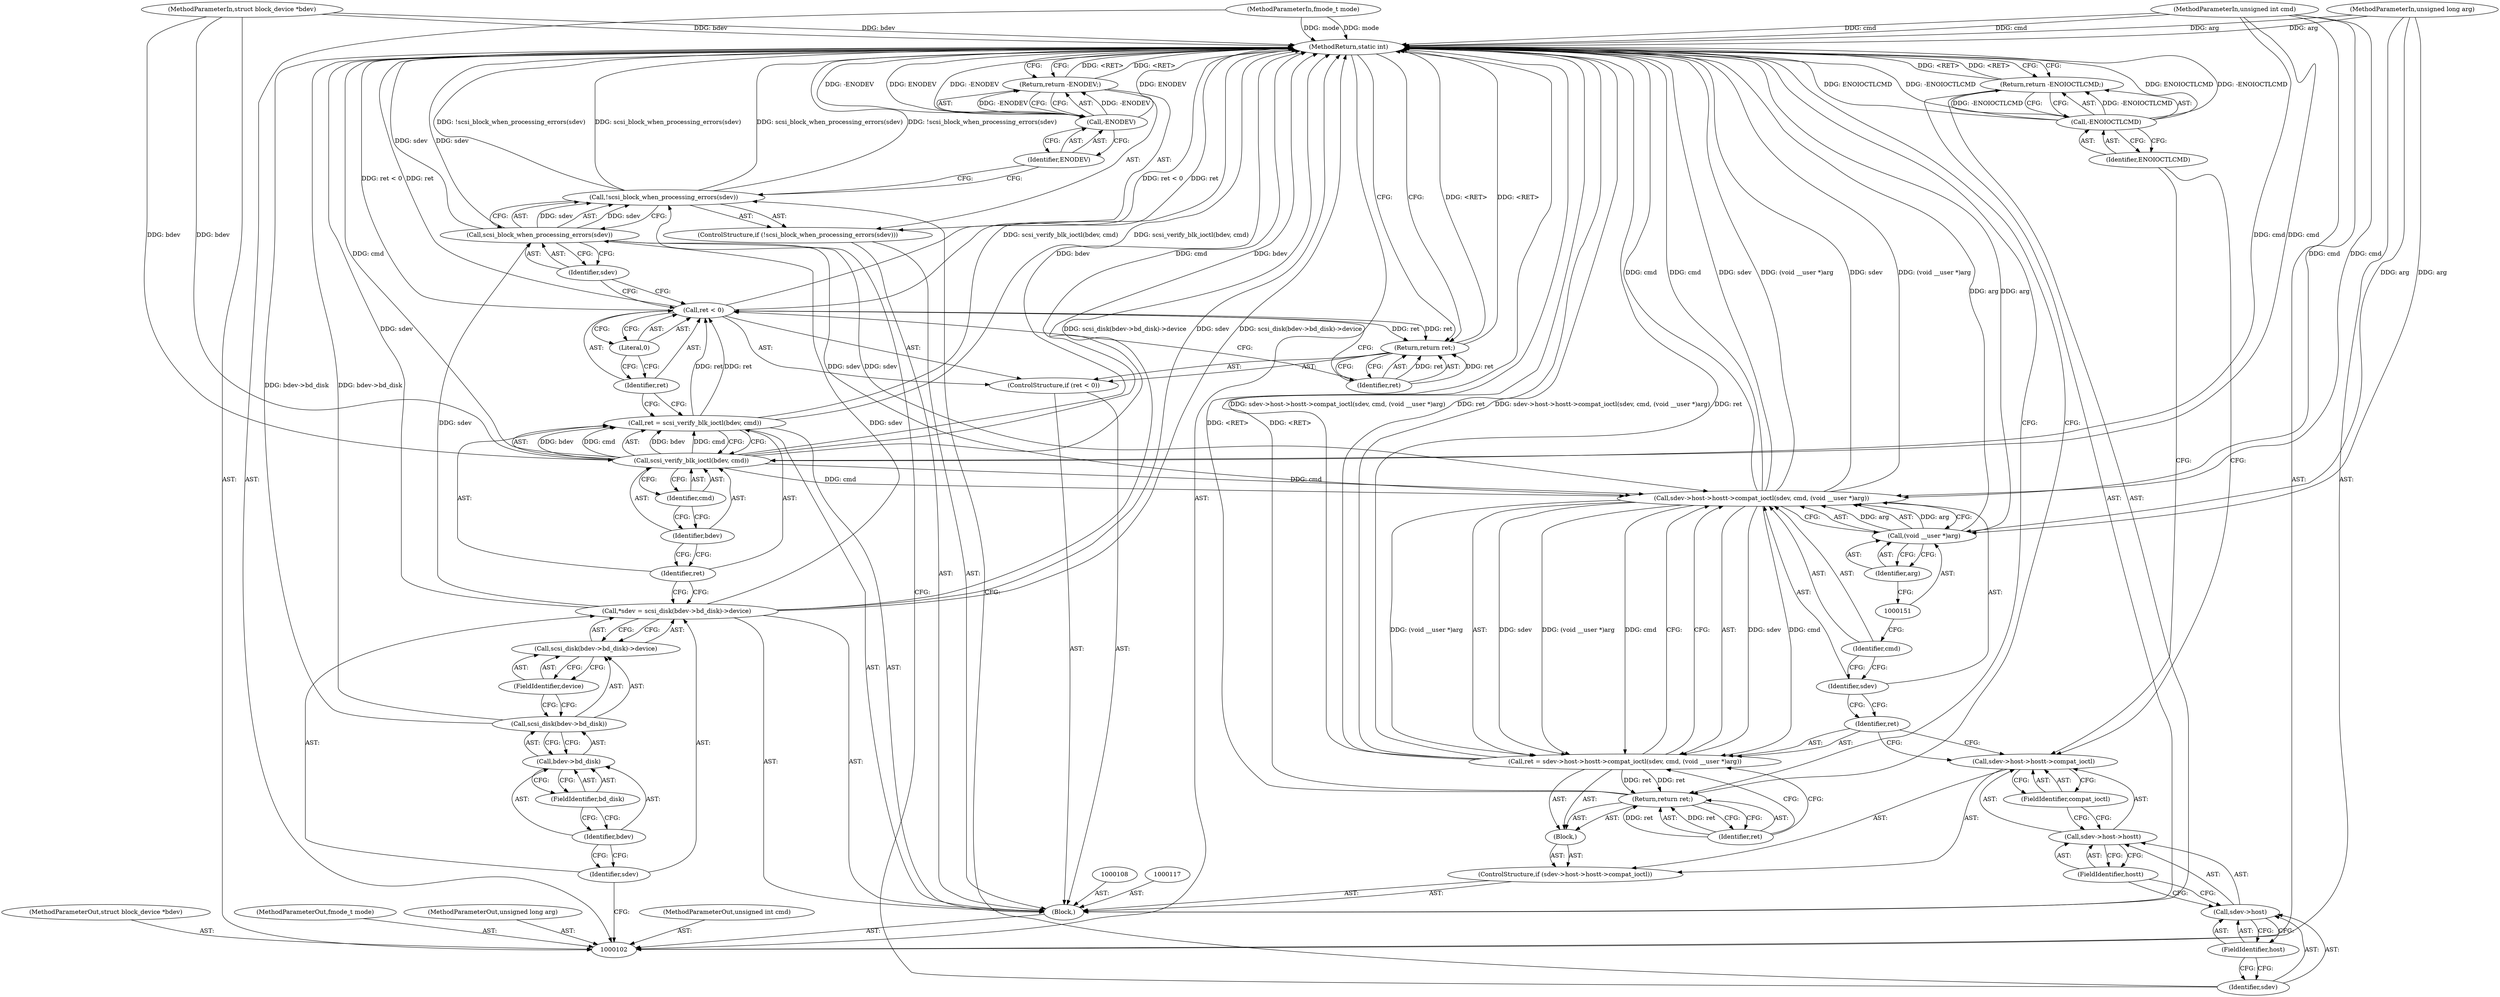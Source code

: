 digraph "0_linux_0bfc96cb77224736dfa35c3c555d37b3646ef35e_0" {
"1000158" [label="(MethodReturn,static int)"];
"1000103" [label="(MethodParameterIn,struct block_device *bdev)"];
"1000216" [label="(MethodParameterOut,struct block_device *bdev)"];
"1000104" [label="(MethodParameterIn,fmode_t mode)"];
"1000217" [label="(MethodParameterOut,fmode_t mode)"];
"1000129" [label="(ControlStructure,if (!scsi_block_when_processing_errors(sdev)))"];
"1000132" [label="(Identifier,sdev)"];
"1000130" [label="(Call,!scsi_block_when_processing_errors(sdev))"];
"1000131" [label="(Call,scsi_block_when_processing_errors(sdev))"];
"1000134" [label="(Call,-ENODEV)"];
"1000135" [label="(Identifier,ENODEV)"];
"1000133" [label="(Return,return -ENODEV;)"];
"1000106" [label="(MethodParameterIn,unsigned long arg)"];
"1000219" [label="(MethodParameterOut,unsigned long arg)"];
"1000105" [label="(MethodParameterIn,unsigned int cmd)"];
"1000218" [label="(MethodParameterOut,unsigned int cmd)"];
"1000141" [label="(FieldIdentifier,host)"];
"1000142" [label="(FieldIdentifier,hostt)"];
"1000136" [label="(ControlStructure,if (sdev->host->hostt->compat_ioctl))"];
"1000143" [label="(FieldIdentifier,compat_ioctl)"];
"1000144" [label="(Block,)"];
"1000137" [label="(Call,sdev->host->hostt->compat_ioctl)"];
"1000138" [label="(Call,sdev->host->hostt)"];
"1000139" [label="(Call,sdev->host)"];
"1000140" [label="(Identifier,sdev)"];
"1000145" [label="(Call,ret = sdev->host->hostt->compat_ioctl(sdev, cmd, (void __user *)arg))"];
"1000146" [label="(Identifier,ret)"];
"1000148" [label="(Identifier,sdev)"];
"1000149" [label="(Identifier,cmd)"];
"1000150" [label="(Call,(void __user *)arg)"];
"1000152" [label="(Identifier,arg)"];
"1000147" [label="(Call,sdev->host->hostt->compat_ioctl(sdev, cmd, (void __user *)arg))"];
"1000154" [label="(Identifier,ret)"];
"1000153" [label="(Return,return ret;)"];
"1000155" [label="(Return,return -ENOIOCTLCMD;)"];
"1000156" [label="(Call,-ENOIOCTLCMD)"];
"1000157" [label="(Identifier,ENOIOCTLCMD)"];
"1000107" [label="(Block,)"];
"1000109" [label="(Call,*sdev = scsi_disk(bdev->bd_disk)->device)"];
"1000110" [label="(Identifier,sdev)"];
"1000111" [label="(Call,scsi_disk(bdev->bd_disk)->device)"];
"1000112" [label="(Call,scsi_disk(bdev->bd_disk))"];
"1000113" [label="(Call,bdev->bd_disk)"];
"1000114" [label="(Identifier,bdev)"];
"1000115" [label="(FieldIdentifier,bd_disk)"];
"1000116" [label="(FieldIdentifier,device)"];
"1000118" [label="(Call,ret = scsi_verify_blk_ioctl(bdev, cmd))"];
"1000119" [label="(Identifier,ret)"];
"1000121" [label="(Identifier,bdev)"];
"1000122" [label="(Identifier,cmd)"];
"1000120" [label="(Call,scsi_verify_blk_ioctl(bdev, cmd))"];
"1000123" [label="(ControlStructure,if (ret < 0))"];
"1000126" [label="(Literal,0)"];
"1000124" [label="(Call,ret < 0)"];
"1000125" [label="(Identifier,ret)"];
"1000127" [label="(Return,return ret;)"];
"1000128" [label="(Identifier,ret)"];
"1000158" -> "1000102"  [label="AST: "];
"1000158" -> "1000127"  [label="CFG: "];
"1000158" -> "1000133"  [label="CFG: "];
"1000158" -> "1000153"  [label="CFG: "];
"1000158" -> "1000155"  [label="CFG: "];
"1000127" -> "1000158"  [label="DDG: <RET>"];
"1000153" -> "1000158"  [label="DDG: <RET>"];
"1000133" -> "1000158"  [label="DDG: <RET>"];
"1000130" -> "1000158"  [label="DDG: !scsi_block_when_processing_errors(sdev)"];
"1000130" -> "1000158"  [label="DDG: scsi_block_when_processing_errors(sdev)"];
"1000124" -> "1000158"  [label="DDG: ret"];
"1000124" -> "1000158"  [label="DDG: ret < 0"];
"1000156" -> "1000158"  [label="DDG: ENOIOCTLCMD"];
"1000156" -> "1000158"  [label="DDG: -ENOIOCTLCMD"];
"1000104" -> "1000158"  [label="DDG: mode"];
"1000105" -> "1000158"  [label="DDG: cmd"];
"1000131" -> "1000158"  [label="DDG: sdev"];
"1000150" -> "1000158"  [label="DDG: arg"];
"1000120" -> "1000158"  [label="DDG: bdev"];
"1000120" -> "1000158"  [label="DDG: cmd"];
"1000147" -> "1000158"  [label="DDG: (void __user *)arg"];
"1000147" -> "1000158"  [label="DDG: cmd"];
"1000147" -> "1000158"  [label="DDG: sdev"];
"1000145" -> "1000158"  [label="DDG: ret"];
"1000145" -> "1000158"  [label="DDG: sdev->host->hostt->compat_ioctl(sdev, cmd, (void __user *)arg)"];
"1000103" -> "1000158"  [label="DDG: bdev"];
"1000134" -> "1000158"  [label="DDG: -ENODEV"];
"1000134" -> "1000158"  [label="DDG: ENODEV"];
"1000112" -> "1000158"  [label="DDG: bdev->bd_disk"];
"1000109" -> "1000158"  [label="DDG: sdev"];
"1000109" -> "1000158"  [label="DDG: scsi_disk(bdev->bd_disk)->device"];
"1000118" -> "1000158"  [label="DDG: scsi_verify_blk_ioctl(bdev, cmd)"];
"1000106" -> "1000158"  [label="DDG: arg"];
"1000155" -> "1000158"  [label="DDG: <RET>"];
"1000103" -> "1000102"  [label="AST: "];
"1000103" -> "1000158"  [label="DDG: bdev"];
"1000103" -> "1000120"  [label="DDG: bdev"];
"1000216" -> "1000102"  [label="AST: "];
"1000104" -> "1000102"  [label="AST: "];
"1000104" -> "1000158"  [label="DDG: mode"];
"1000217" -> "1000102"  [label="AST: "];
"1000129" -> "1000107"  [label="AST: "];
"1000130" -> "1000129"  [label="AST: "];
"1000133" -> "1000129"  [label="AST: "];
"1000132" -> "1000131"  [label="AST: "];
"1000132" -> "1000124"  [label="CFG: "];
"1000131" -> "1000132"  [label="CFG: "];
"1000130" -> "1000129"  [label="AST: "];
"1000130" -> "1000131"  [label="CFG: "];
"1000131" -> "1000130"  [label="AST: "];
"1000135" -> "1000130"  [label="CFG: "];
"1000140" -> "1000130"  [label="CFG: "];
"1000130" -> "1000158"  [label="DDG: !scsi_block_when_processing_errors(sdev)"];
"1000130" -> "1000158"  [label="DDG: scsi_block_when_processing_errors(sdev)"];
"1000131" -> "1000130"  [label="DDG: sdev"];
"1000131" -> "1000130"  [label="AST: "];
"1000131" -> "1000132"  [label="CFG: "];
"1000132" -> "1000131"  [label="AST: "];
"1000130" -> "1000131"  [label="CFG: "];
"1000131" -> "1000158"  [label="DDG: sdev"];
"1000131" -> "1000130"  [label="DDG: sdev"];
"1000109" -> "1000131"  [label="DDG: sdev"];
"1000131" -> "1000147"  [label="DDG: sdev"];
"1000134" -> "1000133"  [label="AST: "];
"1000134" -> "1000135"  [label="CFG: "];
"1000135" -> "1000134"  [label="AST: "];
"1000133" -> "1000134"  [label="CFG: "];
"1000134" -> "1000158"  [label="DDG: -ENODEV"];
"1000134" -> "1000158"  [label="DDG: ENODEV"];
"1000134" -> "1000133"  [label="DDG: -ENODEV"];
"1000135" -> "1000134"  [label="AST: "];
"1000135" -> "1000130"  [label="CFG: "];
"1000134" -> "1000135"  [label="CFG: "];
"1000133" -> "1000129"  [label="AST: "];
"1000133" -> "1000134"  [label="CFG: "];
"1000134" -> "1000133"  [label="AST: "];
"1000158" -> "1000133"  [label="CFG: "];
"1000133" -> "1000158"  [label="DDG: <RET>"];
"1000134" -> "1000133"  [label="DDG: -ENODEV"];
"1000106" -> "1000102"  [label="AST: "];
"1000106" -> "1000158"  [label="DDG: arg"];
"1000106" -> "1000150"  [label="DDG: arg"];
"1000219" -> "1000102"  [label="AST: "];
"1000105" -> "1000102"  [label="AST: "];
"1000105" -> "1000158"  [label="DDG: cmd"];
"1000105" -> "1000120"  [label="DDG: cmd"];
"1000105" -> "1000147"  [label="DDG: cmd"];
"1000218" -> "1000102"  [label="AST: "];
"1000141" -> "1000139"  [label="AST: "];
"1000141" -> "1000140"  [label="CFG: "];
"1000139" -> "1000141"  [label="CFG: "];
"1000142" -> "1000138"  [label="AST: "];
"1000142" -> "1000139"  [label="CFG: "];
"1000138" -> "1000142"  [label="CFG: "];
"1000136" -> "1000107"  [label="AST: "];
"1000137" -> "1000136"  [label="AST: "];
"1000144" -> "1000136"  [label="AST: "];
"1000143" -> "1000137"  [label="AST: "];
"1000143" -> "1000138"  [label="CFG: "];
"1000137" -> "1000143"  [label="CFG: "];
"1000144" -> "1000136"  [label="AST: "];
"1000145" -> "1000144"  [label="AST: "];
"1000153" -> "1000144"  [label="AST: "];
"1000137" -> "1000136"  [label="AST: "];
"1000137" -> "1000143"  [label="CFG: "];
"1000138" -> "1000137"  [label="AST: "];
"1000143" -> "1000137"  [label="AST: "];
"1000146" -> "1000137"  [label="CFG: "];
"1000157" -> "1000137"  [label="CFG: "];
"1000138" -> "1000137"  [label="AST: "];
"1000138" -> "1000142"  [label="CFG: "];
"1000139" -> "1000138"  [label="AST: "];
"1000142" -> "1000138"  [label="AST: "];
"1000143" -> "1000138"  [label="CFG: "];
"1000139" -> "1000138"  [label="AST: "];
"1000139" -> "1000141"  [label="CFG: "];
"1000140" -> "1000139"  [label="AST: "];
"1000141" -> "1000139"  [label="AST: "];
"1000142" -> "1000139"  [label="CFG: "];
"1000140" -> "1000139"  [label="AST: "];
"1000140" -> "1000130"  [label="CFG: "];
"1000141" -> "1000140"  [label="CFG: "];
"1000145" -> "1000144"  [label="AST: "];
"1000145" -> "1000147"  [label="CFG: "];
"1000146" -> "1000145"  [label="AST: "];
"1000147" -> "1000145"  [label="AST: "];
"1000154" -> "1000145"  [label="CFG: "];
"1000145" -> "1000158"  [label="DDG: ret"];
"1000145" -> "1000158"  [label="DDG: sdev->host->hostt->compat_ioctl(sdev, cmd, (void __user *)arg)"];
"1000147" -> "1000145"  [label="DDG: sdev"];
"1000147" -> "1000145"  [label="DDG: cmd"];
"1000147" -> "1000145"  [label="DDG: (void __user *)arg"];
"1000145" -> "1000153"  [label="DDG: ret"];
"1000146" -> "1000145"  [label="AST: "];
"1000146" -> "1000137"  [label="CFG: "];
"1000148" -> "1000146"  [label="CFG: "];
"1000148" -> "1000147"  [label="AST: "];
"1000148" -> "1000146"  [label="CFG: "];
"1000149" -> "1000148"  [label="CFG: "];
"1000149" -> "1000147"  [label="AST: "];
"1000149" -> "1000148"  [label="CFG: "];
"1000151" -> "1000149"  [label="CFG: "];
"1000150" -> "1000147"  [label="AST: "];
"1000150" -> "1000152"  [label="CFG: "];
"1000151" -> "1000150"  [label="AST: "];
"1000152" -> "1000150"  [label="AST: "];
"1000147" -> "1000150"  [label="CFG: "];
"1000150" -> "1000158"  [label="DDG: arg"];
"1000150" -> "1000147"  [label="DDG: arg"];
"1000106" -> "1000150"  [label="DDG: arg"];
"1000152" -> "1000150"  [label="AST: "];
"1000152" -> "1000151"  [label="CFG: "];
"1000150" -> "1000152"  [label="CFG: "];
"1000147" -> "1000145"  [label="AST: "];
"1000147" -> "1000150"  [label="CFG: "];
"1000148" -> "1000147"  [label="AST: "];
"1000149" -> "1000147"  [label="AST: "];
"1000150" -> "1000147"  [label="AST: "];
"1000145" -> "1000147"  [label="CFG: "];
"1000147" -> "1000158"  [label="DDG: (void __user *)arg"];
"1000147" -> "1000158"  [label="DDG: cmd"];
"1000147" -> "1000158"  [label="DDG: sdev"];
"1000147" -> "1000145"  [label="DDG: sdev"];
"1000147" -> "1000145"  [label="DDG: cmd"];
"1000147" -> "1000145"  [label="DDG: (void __user *)arg"];
"1000131" -> "1000147"  [label="DDG: sdev"];
"1000120" -> "1000147"  [label="DDG: cmd"];
"1000105" -> "1000147"  [label="DDG: cmd"];
"1000150" -> "1000147"  [label="DDG: arg"];
"1000154" -> "1000153"  [label="AST: "];
"1000154" -> "1000145"  [label="CFG: "];
"1000153" -> "1000154"  [label="CFG: "];
"1000154" -> "1000153"  [label="DDG: ret"];
"1000153" -> "1000144"  [label="AST: "];
"1000153" -> "1000154"  [label="CFG: "];
"1000154" -> "1000153"  [label="AST: "];
"1000158" -> "1000153"  [label="CFG: "];
"1000153" -> "1000158"  [label="DDG: <RET>"];
"1000154" -> "1000153"  [label="DDG: ret"];
"1000145" -> "1000153"  [label="DDG: ret"];
"1000155" -> "1000107"  [label="AST: "];
"1000155" -> "1000156"  [label="CFG: "];
"1000156" -> "1000155"  [label="AST: "];
"1000158" -> "1000155"  [label="CFG: "];
"1000155" -> "1000158"  [label="DDG: <RET>"];
"1000156" -> "1000155"  [label="DDG: -ENOIOCTLCMD"];
"1000156" -> "1000155"  [label="AST: "];
"1000156" -> "1000157"  [label="CFG: "];
"1000157" -> "1000156"  [label="AST: "];
"1000155" -> "1000156"  [label="CFG: "];
"1000156" -> "1000158"  [label="DDG: ENOIOCTLCMD"];
"1000156" -> "1000158"  [label="DDG: -ENOIOCTLCMD"];
"1000156" -> "1000155"  [label="DDG: -ENOIOCTLCMD"];
"1000157" -> "1000156"  [label="AST: "];
"1000157" -> "1000137"  [label="CFG: "];
"1000156" -> "1000157"  [label="CFG: "];
"1000107" -> "1000102"  [label="AST: "];
"1000108" -> "1000107"  [label="AST: "];
"1000109" -> "1000107"  [label="AST: "];
"1000117" -> "1000107"  [label="AST: "];
"1000118" -> "1000107"  [label="AST: "];
"1000123" -> "1000107"  [label="AST: "];
"1000129" -> "1000107"  [label="AST: "];
"1000136" -> "1000107"  [label="AST: "];
"1000155" -> "1000107"  [label="AST: "];
"1000109" -> "1000107"  [label="AST: "];
"1000109" -> "1000111"  [label="CFG: "];
"1000110" -> "1000109"  [label="AST: "];
"1000111" -> "1000109"  [label="AST: "];
"1000119" -> "1000109"  [label="CFG: "];
"1000109" -> "1000158"  [label="DDG: sdev"];
"1000109" -> "1000158"  [label="DDG: scsi_disk(bdev->bd_disk)->device"];
"1000109" -> "1000131"  [label="DDG: sdev"];
"1000110" -> "1000109"  [label="AST: "];
"1000110" -> "1000102"  [label="CFG: "];
"1000114" -> "1000110"  [label="CFG: "];
"1000111" -> "1000109"  [label="AST: "];
"1000111" -> "1000116"  [label="CFG: "];
"1000112" -> "1000111"  [label="AST: "];
"1000116" -> "1000111"  [label="AST: "];
"1000109" -> "1000111"  [label="CFG: "];
"1000112" -> "1000111"  [label="AST: "];
"1000112" -> "1000113"  [label="CFG: "];
"1000113" -> "1000112"  [label="AST: "];
"1000116" -> "1000112"  [label="CFG: "];
"1000112" -> "1000158"  [label="DDG: bdev->bd_disk"];
"1000113" -> "1000112"  [label="AST: "];
"1000113" -> "1000115"  [label="CFG: "];
"1000114" -> "1000113"  [label="AST: "];
"1000115" -> "1000113"  [label="AST: "];
"1000112" -> "1000113"  [label="CFG: "];
"1000114" -> "1000113"  [label="AST: "];
"1000114" -> "1000110"  [label="CFG: "];
"1000115" -> "1000114"  [label="CFG: "];
"1000115" -> "1000113"  [label="AST: "];
"1000115" -> "1000114"  [label="CFG: "];
"1000113" -> "1000115"  [label="CFG: "];
"1000116" -> "1000111"  [label="AST: "];
"1000116" -> "1000112"  [label="CFG: "];
"1000111" -> "1000116"  [label="CFG: "];
"1000118" -> "1000107"  [label="AST: "];
"1000118" -> "1000120"  [label="CFG: "];
"1000119" -> "1000118"  [label="AST: "];
"1000120" -> "1000118"  [label="AST: "];
"1000125" -> "1000118"  [label="CFG: "];
"1000118" -> "1000158"  [label="DDG: scsi_verify_blk_ioctl(bdev, cmd)"];
"1000120" -> "1000118"  [label="DDG: bdev"];
"1000120" -> "1000118"  [label="DDG: cmd"];
"1000118" -> "1000124"  [label="DDG: ret"];
"1000119" -> "1000118"  [label="AST: "];
"1000119" -> "1000109"  [label="CFG: "];
"1000121" -> "1000119"  [label="CFG: "];
"1000121" -> "1000120"  [label="AST: "];
"1000121" -> "1000119"  [label="CFG: "];
"1000122" -> "1000121"  [label="CFG: "];
"1000122" -> "1000120"  [label="AST: "];
"1000122" -> "1000121"  [label="CFG: "];
"1000120" -> "1000122"  [label="CFG: "];
"1000120" -> "1000118"  [label="AST: "];
"1000120" -> "1000122"  [label="CFG: "];
"1000121" -> "1000120"  [label="AST: "];
"1000122" -> "1000120"  [label="AST: "];
"1000118" -> "1000120"  [label="CFG: "];
"1000120" -> "1000158"  [label="DDG: bdev"];
"1000120" -> "1000158"  [label="DDG: cmd"];
"1000120" -> "1000118"  [label="DDG: bdev"];
"1000120" -> "1000118"  [label="DDG: cmd"];
"1000103" -> "1000120"  [label="DDG: bdev"];
"1000105" -> "1000120"  [label="DDG: cmd"];
"1000120" -> "1000147"  [label="DDG: cmd"];
"1000123" -> "1000107"  [label="AST: "];
"1000124" -> "1000123"  [label="AST: "];
"1000127" -> "1000123"  [label="AST: "];
"1000126" -> "1000124"  [label="AST: "];
"1000126" -> "1000125"  [label="CFG: "];
"1000124" -> "1000126"  [label="CFG: "];
"1000124" -> "1000123"  [label="AST: "];
"1000124" -> "1000126"  [label="CFG: "];
"1000125" -> "1000124"  [label="AST: "];
"1000126" -> "1000124"  [label="AST: "];
"1000128" -> "1000124"  [label="CFG: "];
"1000132" -> "1000124"  [label="CFG: "];
"1000124" -> "1000158"  [label="DDG: ret"];
"1000124" -> "1000158"  [label="DDG: ret < 0"];
"1000118" -> "1000124"  [label="DDG: ret"];
"1000124" -> "1000127"  [label="DDG: ret"];
"1000125" -> "1000124"  [label="AST: "];
"1000125" -> "1000118"  [label="CFG: "];
"1000126" -> "1000125"  [label="CFG: "];
"1000127" -> "1000123"  [label="AST: "];
"1000127" -> "1000128"  [label="CFG: "];
"1000128" -> "1000127"  [label="AST: "];
"1000158" -> "1000127"  [label="CFG: "];
"1000127" -> "1000158"  [label="DDG: <RET>"];
"1000128" -> "1000127"  [label="DDG: ret"];
"1000124" -> "1000127"  [label="DDG: ret"];
"1000128" -> "1000127"  [label="AST: "];
"1000128" -> "1000124"  [label="CFG: "];
"1000127" -> "1000128"  [label="CFG: "];
"1000128" -> "1000127"  [label="DDG: ret"];
}
